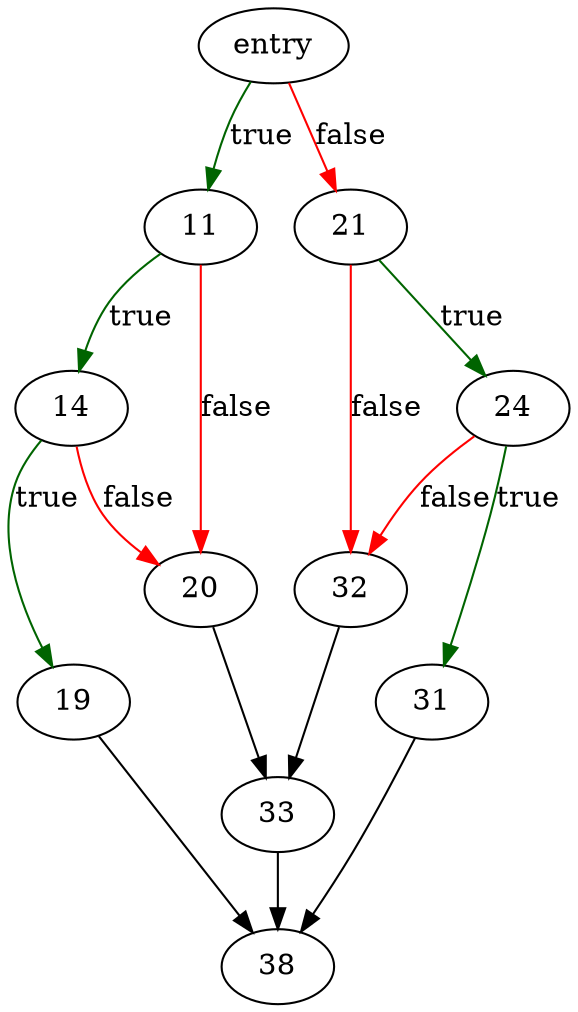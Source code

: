 digraph "sqlite3AddInt64" {
	// Node definitions.
	2 [label=entry];
	11;
	14;
	19;
	20;
	21;
	24;
	31;
	32;
	33;
	38;

	// Edge definitions.
	2 -> 11 [
		color=darkgreen
		label=true
	];
	2 -> 21 [
		color=red
		label=false
	];
	11 -> 14 [
		color=darkgreen
		label=true
	];
	11 -> 20 [
		color=red
		label=false
	];
	14 -> 19 [
		color=darkgreen
		label=true
	];
	14 -> 20 [
		color=red
		label=false
	];
	19 -> 38;
	20 -> 33;
	21 -> 24 [
		color=darkgreen
		label=true
	];
	21 -> 32 [
		color=red
		label=false
	];
	24 -> 31 [
		color=darkgreen
		label=true
	];
	24 -> 32 [
		color=red
		label=false
	];
	31 -> 38;
	32 -> 33;
	33 -> 38;
}
